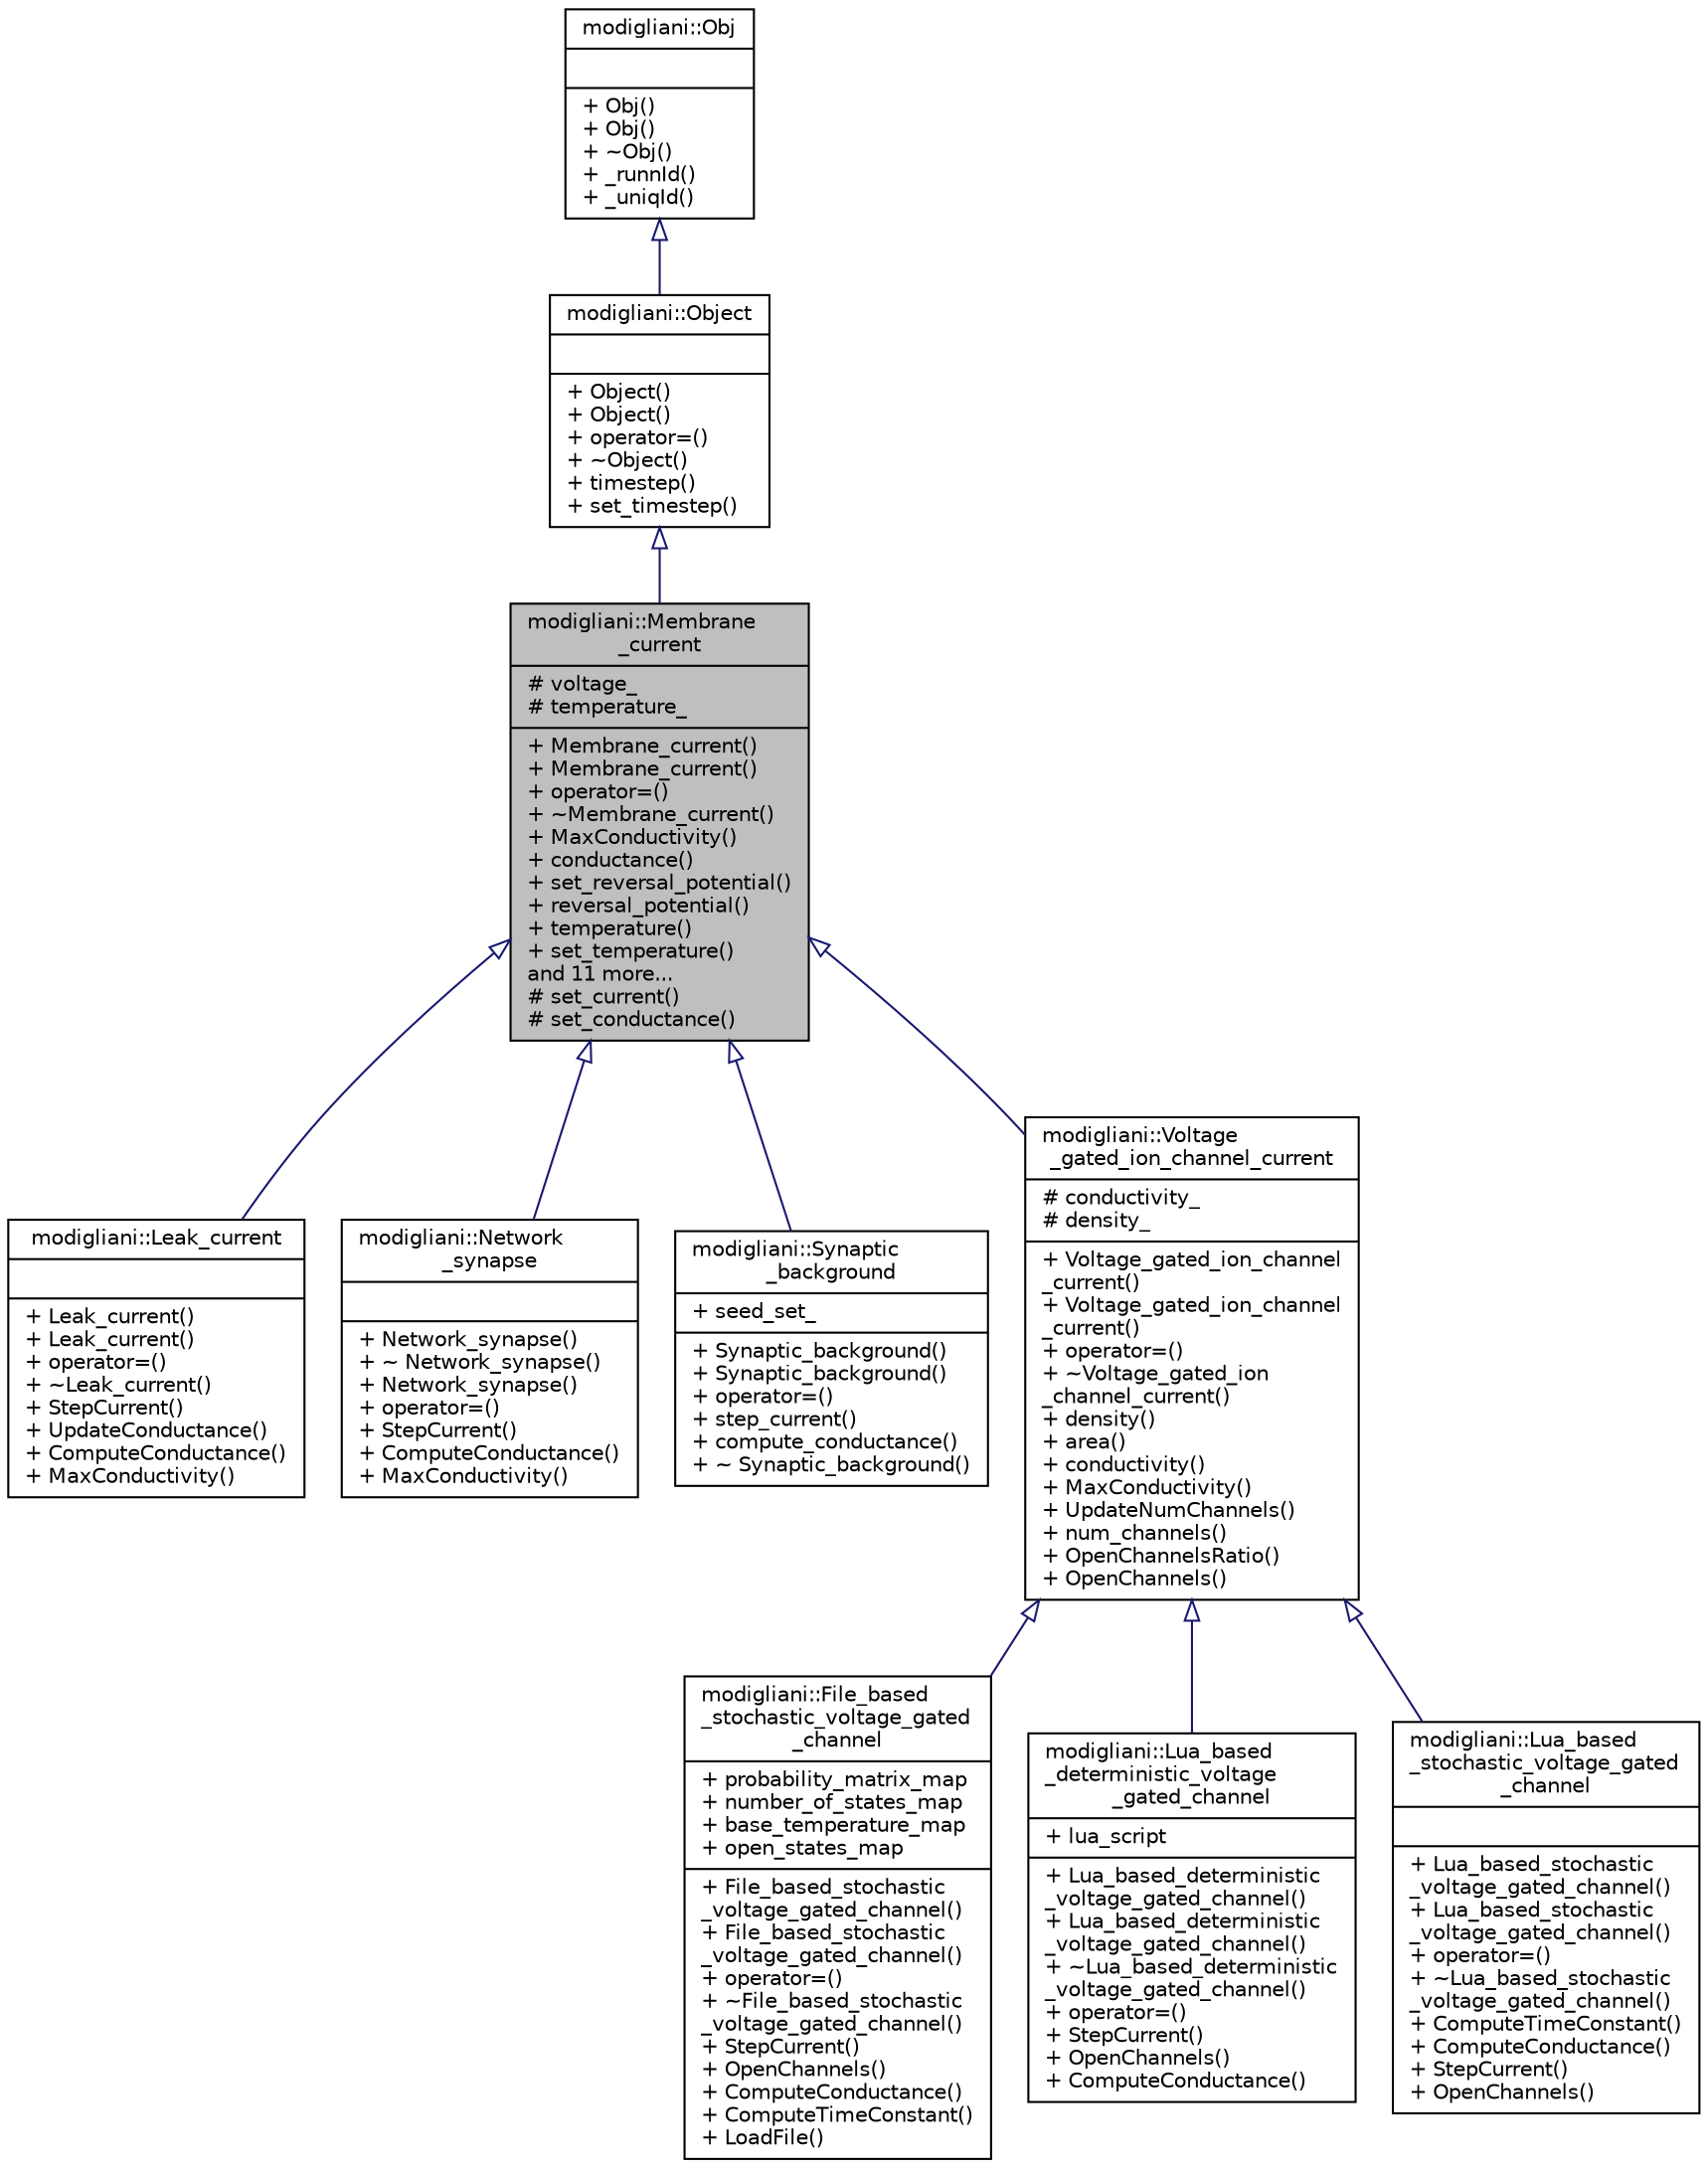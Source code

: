 digraph "modigliani::Membrane_current"
{
  bgcolor="transparent";
  edge [fontname="Helvetica",fontsize="10",labelfontname="Helvetica",labelfontsize="10"];
  node [fontname="Helvetica",fontsize="10",shape=record];
  Node0 [label="{modigliani::Membrane\l_current\n|# voltage_\l# temperature_\l|+ Membrane_current()\l+ Membrane_current()\l+ operator=()\l+ ~Membrane_current()\l+ MaxConductivity()\l+ conductance()\l+ set_reversal_potential()\l+ reversal_potential()\l+ temperature()\l+ set_temperature()\land 11 more...\l# set_current()\l# set_conductance()\l}",height=0.2,width=0.4,color="black", fillcolor="grey75", style="filled", fontcolor="black"];
  Node1 -> Node0 [dir="back",color="midnightblue",fontsize="10",style="solid",arrowtail="onormal",fontname="Helvetica"];
  Node1 [label="{modigliani::Object\n||+ Object()\l+ Object()\l+ operator=()\l+ ~Object()\l+ timestep()\l+ set_timestep()\l}",height=0.2,width=0.4,color="black",URL="$classmodigliani_1_1Object.html",tooltip="Base class for all objects in modigliani. "];
  Node2 -> Node1 [dir="back",color="midnightblue",fontsize="10",style="solid",arrowtail="onormal",fontname="Helvetica"];
  Node2 [label="{modigliani::Obj\n||+ Obj()\l+ Obj()\l+ ~Obj()\l+ _runnId()\l+ _uniqId()\l}",height=0.2,width=0.4,color="black",URL="$classmodigliani_1_1Obj.html",tooltip="Master class for all objects. "];
  Node0 -> Node3 [dir="back",color="midnightblue",fontsize="10",style="solid",arrowtail="onormal",fontname="Helvetica"];
  Node3 [label="{modigliani::Leak_current\n||+ Leak_current()\l+ Leak_current()\l+ operator=()\l+ ~Leak_current()\l+ StepCurrent()\l+ UpdateConductance()\l+ ComputeConductance()\l+ MaxConductivity()\l}",height=0.2,width=0.4,color="black",URL="$classmodigliani_1_1Leak__current.html",tooltip="Simulates a leak current. "];
  Node0 -> Node4 [dir="back",color="midnightblue",fontsize="10",style="solid",arrowtail="onormal",fontname="Helvetica"];
  Node4 [label="{modigliani::Network\l_synapse\n||+ Network_synapse()\l+ ~ Network_synapse()\l+ Network_synapse()\l+ operator=()\l+ StepCurrent()\l+ ComputeConductance()\l+ MaxConductivity()\l}",height=0.2,width=0.4,color="black",URL="$classmodigliani_1_1Network__synapse.html",tooltip="This class acts as a simplified synapse for use in neuronal network simulations. "];
  Node0 -> Node5 [dir="back",color="midnightblue",fontsize="10",style="solid",arrowtail="onormal",fontname="Helvetica"];
  Node5 [label="{modigliani::Synaptic\l_background\n|+ seed_set_\l|+ Synaptic_background()\l+ Synaptic_background()\l+ operator=()\l+ step_current()\l+ compute_conductance()\l+ ~ Synaptic_background()\l}",height=0.2,width=0.4,color="black",URL="$classmodigliani_1_1Synaptic__background.html",tooltip="This class represents a synaptic background current. "];
  Node0 -> Node6 [dir="back",color="midnightblue",fontsize="10",style="solid",arrowtail="onormal",fontname="Helvetica"];
  Node6 [label="{modigliani::Voltage\l_gated_ion_channel_current\n|# conductivity_\l# density_\l|+ Voltage_gated_ion_channel\l_current()\l+ Voltage_gated_ion_channel\l_current()\l+ operator=()\l+ ~Voltage_gated_ion\l_channel_current()\l+ density()\l+ area()\l+ conductivity()\l+ MaxConductivity()\l+ UpdateNumChannels()\l+ num_channels()\l+ OpenChannelsRatio()\l+ OpenChannels()\l}",height=0.2,width=0.4,color="black",URL="$classmodigliani_1_1Voltage__gated__ion__channel__current.html",tooltip="Base class for voltage gated ion channels. "];
  Node6 -> Node7 [dir="back",color="midnightblue",fontsize="10",style="solid",arrowtail="onormal",fontname="Helvetica"];
  Node7 [label="{modigliani::File_based\l_stochastic_voltage_gated\l_channel\n|+ probability_matrix_map\l+ number_of_states_map\l+ base_temperature_map\l+ open_states_map\l|+ File_based_stochastic\l_voltage_gated_channel()\l+ File_based_stochastic\l_voltage_gated_channel()\l+ operator=()\l+ ~File_based_stochastic\l_voltage_gated_channel()\l+ StepCurrent()\l+ OpenChannels()\l+ ComputeConductance()\l+ ComputeTimeConstant()\l+ LoadFile()\l}",height=0.2,width=0.4,color="black",URL="$classmodigliani_1_1File__based__stochastic__voltage__gated__channel.html",tooltip="Voltage gated ion channel with transition probabilities stored in a file. "];
  Node6 -> Node8 [dir="back",color="midnightblue",fontsize="10",style="solid",arrowtail="onormal",fontname="Helvetica"];
  Node8 [label="{modigliani::Lua_based\l_deterministic_voltage\l_gated_channel\n|+ lua_script\l|+ Lua_based_deterministic\l_voltage_gated_channel()\l+ Lua_based_deterministic\l_voltage_gated_channel()\l+ ~Lua_based_deterministic\l_voltage_gated_channel()\l+ operator=()\l+ StepCurrent()\l+ OpenChannels()\l+ ComputeConductance()\l}",height=0.2,width=0.4,color="black",URL="$classmodigliani_1_1Lua__based__deterministic__voltage__gated__channel.html",tooltip="This class contains can read a lua script and interpret it to simulate an ion channel deterministical..."];
  Node6 -> Node9 [dir="back",color="midnightblue",fontsize="10",style="solid",arrowtail="onormal",fontname="Helvetica"];
  Node9 [label="{modigliani::Lua_based\l_stochastic_voltage_gated\l_channel\n||+ Lua_based_stochastic\l_voltage_gated_channel()\l+ Lua_based_stochastic\l_voltage_gated_channel()\l+ operator=()\l+ ~Lua_based_stochastic\l_voltage_gated_channel()\l+ ComputeTimeConstant()\l+ ComputeConductance()\l+ StepCurrent()\l+ OpenChannels()\l}",height=0.2,width=0.4,color="black",URL="$classmodigliani_1_1Lua__based__stochastic__voltage__gated__channel.html",tooltip="Stochastic ion channel with transition probabilities read from a lua script. "];
}
